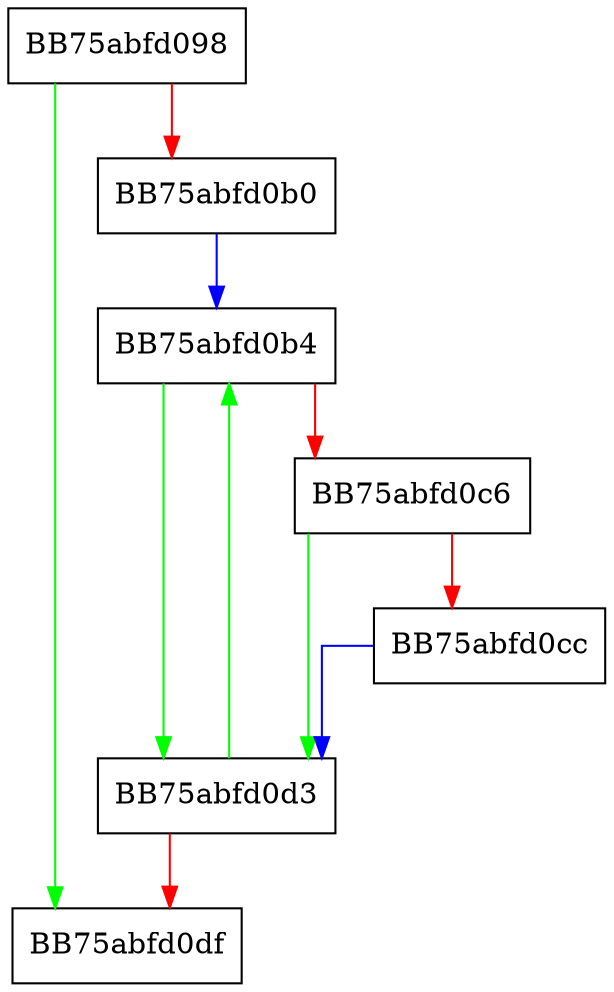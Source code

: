 digraph ZSTD_countSeqStoreLiteralsBytes {
  node [shape="box"];
  graph [splines=ortho];
  BB75abfd098 -> BB75abfd0df [color="green"];
  BB75abfd098 -> BB75abfd0b0 [color="red"];
  BB75abfd0b0 -> BB75abfd0b4 [color="blue"];
  BB75abfd0b4 -> BB75abfd0d3 [color="green"];
  BB75abfd0b4 -> BB75abfd0c6 [color="red"];
  BB75abfd0c6 -> BB75abfd0d3 [color="green"];
  BB75abfd0c6 -> BB75abfd0cc [color="red"];
  BB75abfd0cc -> BB75abfd0d3 [color="blue"];
  BB75abfd0d3 -> BB75abfd0b4 [color="green"];
  BB75abfd0d3 -> BB75abfd0df [color="red"];
}